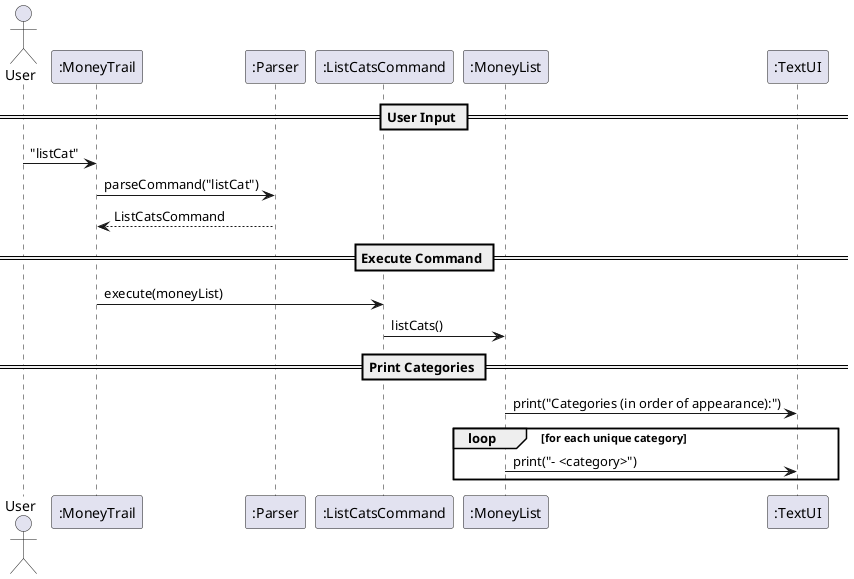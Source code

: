 @startuml
actor User
participant MoneyTrail as ":MoneyTrail"
participant Parser as ":Parser"
participant ListCatsCommand as ":ListCatsCommand"
participant MoneyList as ":MoneyList"
participant TextUI as ":TextUI"

== User Input ==
User -> MoneyTrail : "listCat"
MoneyTrail -> Parser : parseCommand("listCat")
Parser --> MoneyTrail : ListCatsCommand

== Execute Command ==
MoneyTrail -> ListCatsCommand : execute(moneyList)
ListCatsCommand -> MoneyList : listCats()

== Print Categories ==
MoneyList -> TextUI : print("Categories (in order of appearance):")
loop for each unique category
    MoneyList -> TextUI : print("- <category>")
end

@enduml
